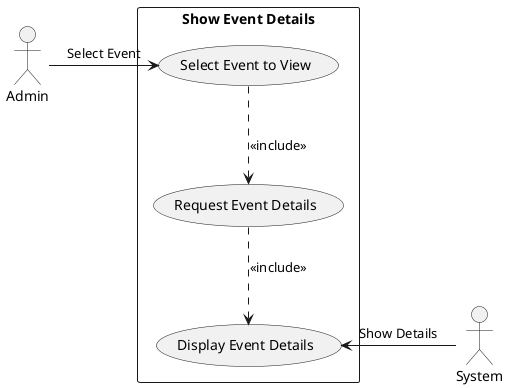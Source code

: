 @startuml Show Event Details
actor Admin
actor System

rectangle "Show Event Details" {
    (Select Event to View) as SelectEvent
    (Display Event Details) as DisplayDetails
    (Request Event Details) as RequestDetails

    SelectEvent .-> RequestDetails : <<include>>
    RequestDetails .-> DisplayDetails : <<include>>
}

Admin -> SelectEvent : "Select Event"
System -> DisplayDetails : "Show Details"
@enduml
